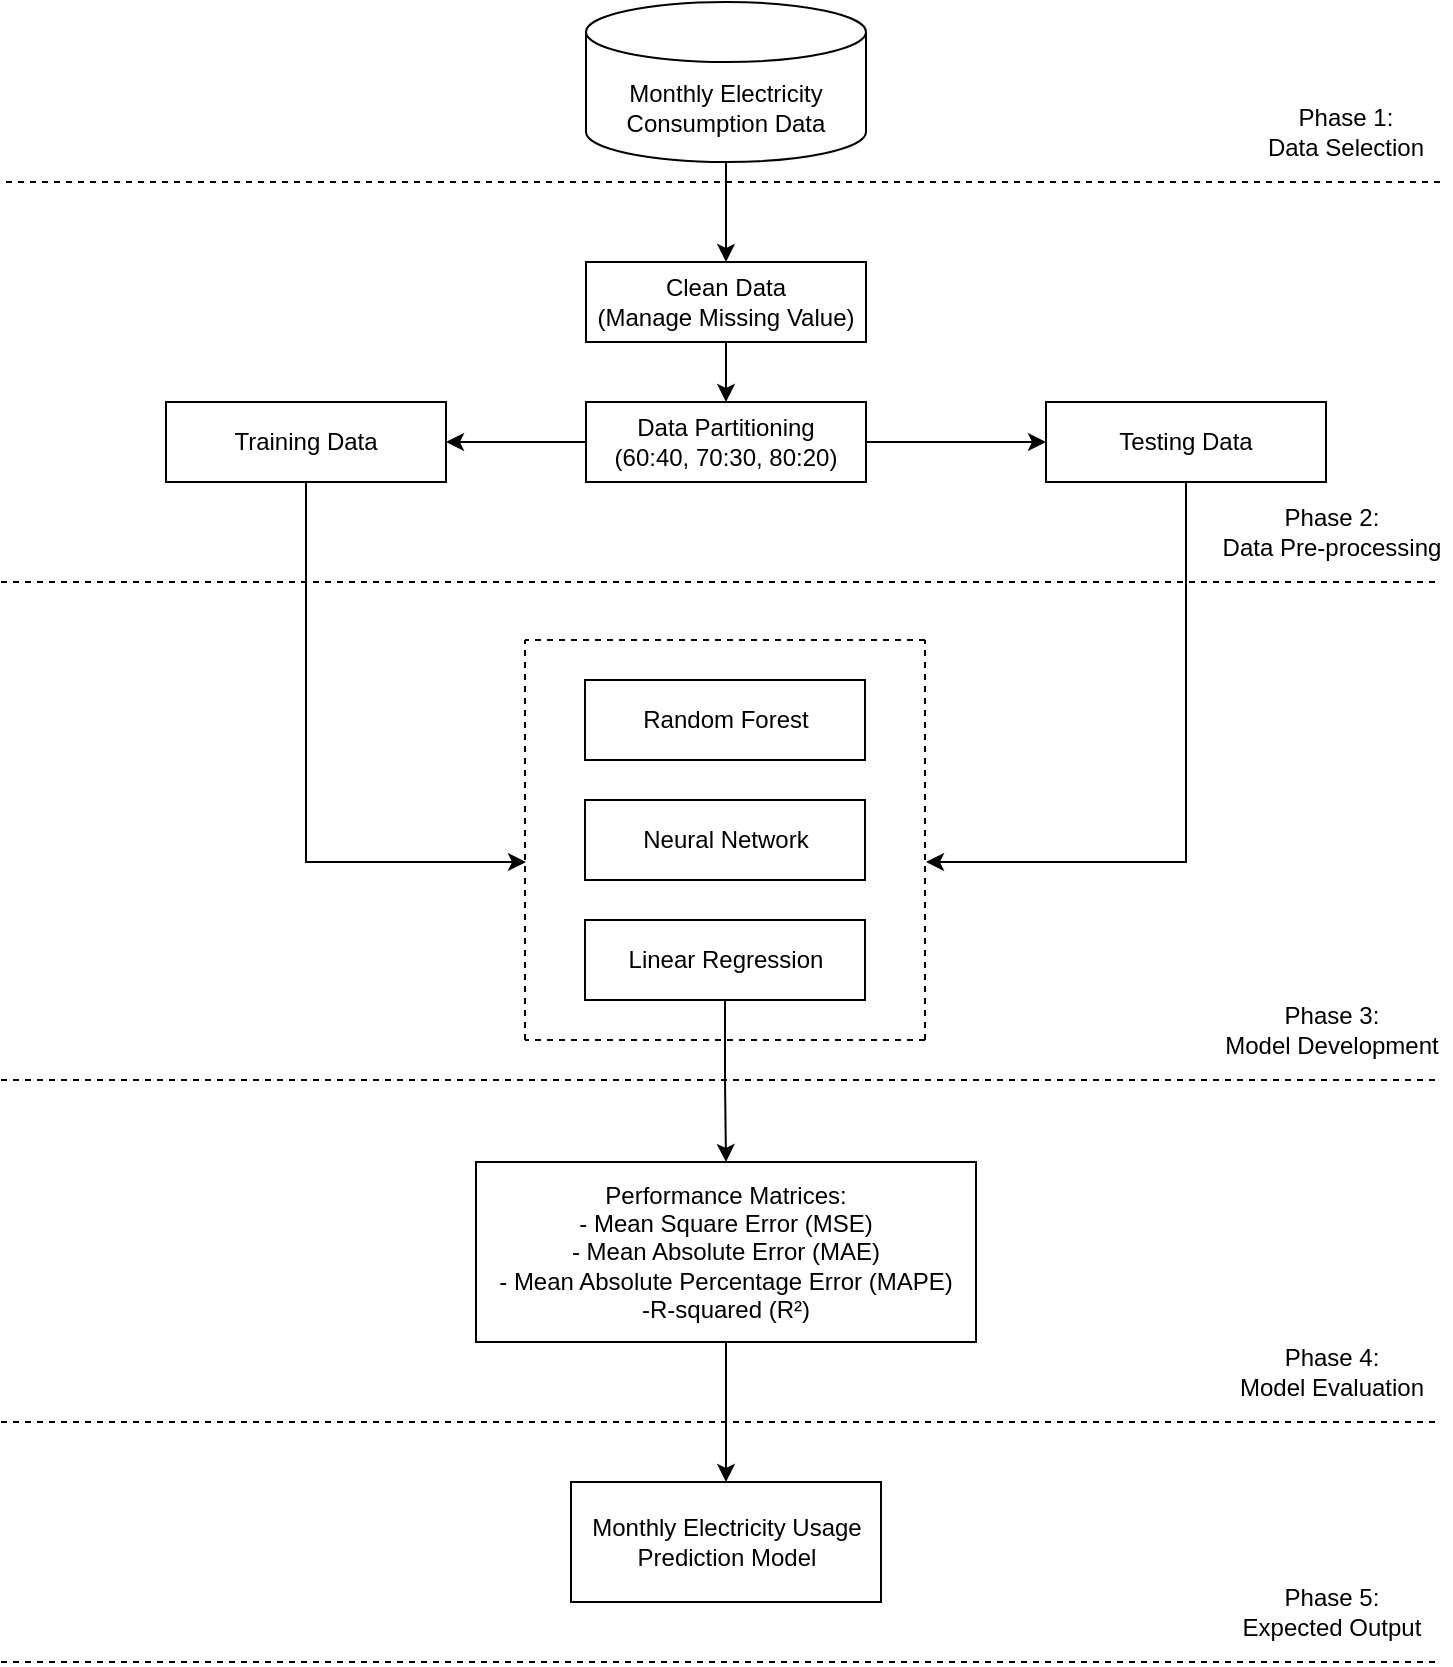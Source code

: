 <mxfile version="27.0.5">
  <diagram name="Page-1" id="6OASAE5UzHgGlw01Rw8g">
    <mxGraphModel dx="1055" dy="571" grid="1" gridSize="10" guides="1" tooltips="1" connect="1" arrows="1" fold="1" page="1" pageScale="1" pageWidth="850" pageHeight="1100" math="0" shadow="0">
      <root>
        <mxCell id="0" />
        <mxCell id="1" parent="0" />
        <mxCell id="xmCSyagRpVapnINCk562-6" style="edgeStyle=orthogonalEdgeStyle;rounded=0;orthogonalLoop=1;jettySize=auto;html=1;entryX=0.5;entryY=0;entryDx=0;entryDy=0;" edge="1" parent="1" source="xmCSyagRpVapnINCk562-1" target="xmCSyagRpVapnINCk562-5">
          <mxGeometry relative="1" as="geometry" />
        </mxCell>
        <mxCell id="xmCSyagRpVapnINCk562-1" value="Monthly Electricity Consumption Data" style="shape=cylinder3;whiteSpace=wrap;html=1;boundedLbl=1;backgroundOutline=1;size=15;" vertex="1" parent="1">
          <mxGeometry x="330" y="30" width="140" height="80" as="geometry" />
        </mxCell>
        <mxCell id="xmCSyagRpVapnINCk562-3" value="" style="endArrow=none;dashed=1;html=1;rounded=0;" edge="1" parent="1">
          <mxGeometry width="50" height="50" relative="1" as="geometry">
            <mxPoint x="40" y="120" as="sourcePoint" />
            <mxPoint x="760" y="120" as="targetPoint" />
          </mxGeometry>
        </mxCell>
        <mxCell id="xmCSyagRpVapnINCk562-4" value="Phase 1:&lt;div&gt;Data Selection&lt;/div&gt;" style="text;html=1;align=center;verticalAlign=middle;whiteSpace=wrap;rounded=0;" vertex="1" parent="1">
          <mxGeometry x="660" y="80" width="100" height="30" as="geometry" />
        </mxCell>
        <mxCell id="xmCSyagRpVapnINCk562-12" style="edgeStyle=orthogonalEdgeStyle;rounded=0;orthogonalLoop=1;jettySize=auto;html=1;entryX=0.5;entryY=0;entryDx=0;entryDy=0;" edge="1" parent="1" source="xmCSyagRpVapnINCk562-5" target="xmCSyagRpVapnINCk562-7">
          <mxGeometry relative="1" as="geometry" />
        </mxCell>
        <mxCell id="xmCSyagRpVapnINCk562-5" value="Clean Data&lt;div&gt;(Manage Missing Value)&lt;/div&gt;" style="rounded=0;whiteSpace=wrap;html=1;" vertex="1" parent="1">
          <mxGeometry x="330" y="160" width="140" height="40" as="geometry" />
        </mxCell>
        <mxCell id="xmCSyagRpVapnINCk562-10" style="edgeStyle=orthogonalEdgeStyle;rounded=0;orthogonalLoop=1;jettySize=auto;html=1;entryX=1;entryY=0.5;entryDx=0;entryDy=0;" edge="1" parent="1" source="xmCSyagRpVapnINCk562-7" target="xmCSyagRpVapnINCk562-9">
          <mxGeometry relative="1" as="geometry" />
        </mxCell>
        <mxCell id="xmCSyagRpVapnINCk562-11" style="edgeStyle=orthogonalEdgeStyle;rounded=0;orthogonalLoop=1;jettySize=auto;html=1;entryX=0;entryY=0.5;entryDx=0;entryDy=0;" edge="1" parent="1" source="xmCSyagRpVapnINCk562-7" target="xmCSyagRpVapnINCk562-8">
          <mxGeometry relative="1" as="geometry" />
        </mxCell>
        <mxCell id="xmCSyagRpVapnINCk562-7" value="Data Partitioning&lt;div&gt;(60:40, 70:30, 80:20)&lt;/div&gt;" style="rounded=0;whiteSpace=wrap;html=1;" vertex="1" parent="1">
          <mxGeometry x="330" y="230" width="140" height="40" as="geometry" />
        </mxCell>
        <mxCell id="xmCSyagRpVapnINCk562-28" style="edgeStyle=orthogonalEdgeStyle;rounded=0;orthogonalLoop=1;jettySize=auto;html=1;" edge="1" parent="1" source="xmCSyagRpVapnINCk562-8">
          <mxGeometry relative="1" as="geometry">
            <mxPoint x="500" y="460" as="targetPoint" />
            <Array as="points">
              <mxPoint x="630" y="460" />
            </Array>
          </mxGeometry>
        </mxCell>
        <mxCell id="xmCSyagRpVapnINCk562-8" value="Testing Data" style="rounded=0;whiteSpace=wrap;html=1;" vertex="1" parent="1">
          <mxGeometry x="560" y="230" width="140" height="40" as="geometry" />
        </mxCell>
        <mxCell id="xmCSyagRpVapnINCk562-29" style="edgeStyle=orthogonalEdgeStyle;rounded=0;orthogonalLoop=1;jettySize=auto;html=1;" edge="1" parent="1" source="xmCSyagRpVapnINCk562-9">
          <mxGeometry relative="1" as="geometry">
            <mxPoint x="300" y="460" as="targetPoint" />
            <Array as="points">
              <mxPoint x="190" y="460" />
            </Array>
          </mxGeometry>
        </mxCell>
        <mxCell id="xmCSyagRpVapnINCk562-9" value="Training Data" style="rounded=0;whiteSpace=wrap;html=1;" vertex="1" parent="1">
          <mxGeometry x="120" y="230" width="140" height="40" as="geometry" />
        </mxCell>
        <mxCell id="xmCSyagRpVapnINCk562-16" value="" style="endArrow=none;dashed=1;html=1;rounded=0;" edge="1" parent="1">
          <mxGeometry width="50" height="50" relative="1" as="geometry">
            <mxPoint x="37.5" y="320" as="sourcePoint" />
            <mxPoint x="757.5" y="320" as="targetPoint" />
          </mxGeometry>
        </mxCell>
        <mxCell id="xmCSyagRpVapnINCk562-17" value="Phase 2:&lt;div&gt;Data Pre-processing&lt;/div&gt;" style="text;html=1;align=center;verticalAlign=middle;whiteSpace=wrap;rounded=0;" vertex="1" parent="1">
          <mxGeometry x="642.5" y="280" width="120" height="30" as="geometry" />
        </mxCell>
        <mxCell id="xmCSyagRpVapnINCk562-18" value="Random Forest" style="rounded=0;whiteSpace=wrap;html=1;" vertex="1" parent="1">
          <mxGeometry x="329.5" y="369" width="140" height="40" as="geometry" />
        </mxCell>
        <mxCell id="xmCSyagRpVapnINCk562-19" value="Neural Network" style="rounded=0;whiteSpace=wrap;html=1;" vertex="1" parent="1">
          <mxGeometry x="329.5" y="429" width="140" height="40" as="geometry" />
        </mxCell>
        <mxCell id="xmCSyagRpVapnINCk562-33" style="edgeStyle=orthogonalEdgeStyle;rounded=0;orthogonalLoop=1;jettySize=auto;html=1;entryX=0.5;entryY=0;entryDx=0;entryDy=0;" edge="1" parent="1" source="xmCSyagRpVapnINCk562-20" target="xmCSyagRpVapnINCk562-32">
          <mxGeometry relative="1" as="geometry" />
        </mxCell>
        <mxCell id="xmCSyagRpVapnINCk562-20" value="Linear Regression" style="rounded=0;whiteSpace=wrap;html=1;" vertex="1" parent="1">
          <mxGeometry x="329.5" y="489" width="140" height="40" as="geometry" />
        </mxCell>
        <mxCell id="xmCSyagRpVapnINCk562-22" value="" style="endArrow=none;dashed=1;html=1;rounded=0;" edge="1" parent="1">
          <mxGeometry width="50" height="50" relative="1" as="geometry">
            <mxPoint x="299.5" y="549" as="sourcePoint" />
            <mxPoint x="299.5" y="349" as="targetPoint" />
          </mxGeometry>
        </mxCell>
        <mxCell id="xmCSyagRpVapnINCk562-23" value="" style="endArrow=none;dashed=1;html=1;rounded=0;" edge="1" parent="1">
          <mxGeometry width="50" height="50" relative="1" as="geometry">
            <mxPoint x="499.5" y="549" as="sourcePoint" />
            <mxPoint x="499.5" y="349" as="targetPoint" />
          </mxGeometry>
        </mxCell>
        <mxCell id="xmCSyagRpVapnINCk562-24" value="" style="endArrow=none;dashed=1;html=1;rounded=0;" edge="1" parent="1">
          <mxGeometry width="50" height="50" relative="1" as="geometry">
            <mxPoint x="499.5" y="549" as="sourcePoint" />
            <mxPoint x="299.5" y="549" as="targetPoint" />
          </mxGeometry>
        </mxCell>
        <mxCell id="xmCSyagRpVapnINCk562-25" value="" style="endArrow=none;dashed=1;html=1;rounded=0;" edge="1" parent="1">
          <mxGeometry width="50" height="50" relative="1" as="geometry">
            <mxPoint x="499.5" y="349" as="sourcePoint" />
            <mxPoint x="299.5" y="349" as="targetPoint" />
          </mxGeometry>
        </mxCell>
        <mxCell id="xmCSyagRpVapnINCk562-30" value="" style="endArrow=none;dashed=1;html=1;rounded=0;" edge="1" parent="1">
          <mxGeometry width="50" height="50" relative="1" as="geometry">
            <mxPoint x="37.5" y="569" as="sourcePoint" />
            <mxPoint x="757.5" y="569" as="targetPoint" />
          </mxGeometry>
        </mxCell>
        <mxCell id="xmCSyagRpVapnINCk562-31" value="Phase 3:&lt;div&gt;Model Development&lt;/div&gt;" style="text;html=1;align=center;verticalAlign=middle;whiteSpace=wrap;rounded=0;" vertex="1" parent="1">
          <mxGeometry x="642.5" y="529" width="120" height="30" as="geometry" />
        </mxCell>
        <mxCell id="xmCSyagRpVapnINCk562-37" value="" style="edgeStyle=orthogonalEdgeStyle;rounded=0;orthogonalLoop=1;jettySize=auto;html=1;" edge="1" parent="1" source="xmCSyagRpVapnINCk562-32" target="xmCSyagRpVapnINCk562-36">
          <mxGeometry relative="1" as="geometry" />
        </mxCell>
        <mxCell id="xmCSyagRpVapnINCk562-32" value="Performance Matrices:&lt;div&gt;- Mean Square Error (MSE)&lt;/div&gt;&lt;div&gt;- Mean Absolute Error (MAE)&lt;/div&gt;&lt;div&gt;- Mean Absolute Percentage Error (MAPE)&lt;/div&gt;&lt;div&gt;-R-squared (R²)&lt;/div&gt;" style="rounded=0;whiteSpace=wrap;html=1;" vertex="1" parent="1">
          <mxGeometry x="275" y="610" width="250" height="90" as="geometry" />
        </mxCell>
        <mxCell id="xmCSyagRpVapnINCk562-34" value="" style="endArrow=none;dashed=1;html=1;rounded=0;" edge="1" parent="1">
          <mxGeometry width="50" height="50" relative="1" as="geometry">
            <mxPoint x="37.5" y="740" as="sourcePoint" />
            <mxPoint x="757.5" y="740" as="targetPoint" />
          </mxGeometry>
        </mxCell>
        <mxCell id="xmCSyagRpVapnINCk562-35" value="Phase 4:&lt;div&gt;Model Evaluation&lt;/div&gt;" style="text;html=1;align=center;verticalAlign=middle;whiteSpace=wrap;rounded=0;" vertex="1" parent="1">
          <mxGeometry x="642.5" y="700" width="120" height="30" as="geometry" />
        </mxCell>
        <mxCell id="xmCSyagRpVapnINCk562-36" value="Monthly Electricity Usage Prediction Model" style="rounded=0;whiteSpace=wrap;html=1;" vertex="1" parent="1">
          <mxGeometry x="322.5" y="770" width="155" height="60" as="geometry" />
        </mxCell>
        <mxCell id="xmCSyagRpVapnINCk562-38" value="" style="endArrow=none;dashed=1;html=1;rounded=0;" edge="1" parent="1">
          <mxGeometry width="50" height="50" relative="1" as="geometry">
            <mxPoint x="37.5" y="860" as="sourcePoint" />
            <mxPoint x="757.5" y="860" as="targetPoint" />
          </mxGeometry>
        </mxCell>
        <mxCell id="xmCSyagRpVapnINCk562-39" value="Phase 5:&lt;div&gt;Expected Output&lt;/div&gt;" style="text;html=1;align=center;verticalAlign=middle;whiteSpace=wrap;rounded=0;" vertex="1" parent="1">
          <mxGeometry x="642.5" y="820" width="120" height="30" as="geometry" />
        </mxCell>
      </root>
    </mxGraphModel>
  </diagram>
</mxfile>
